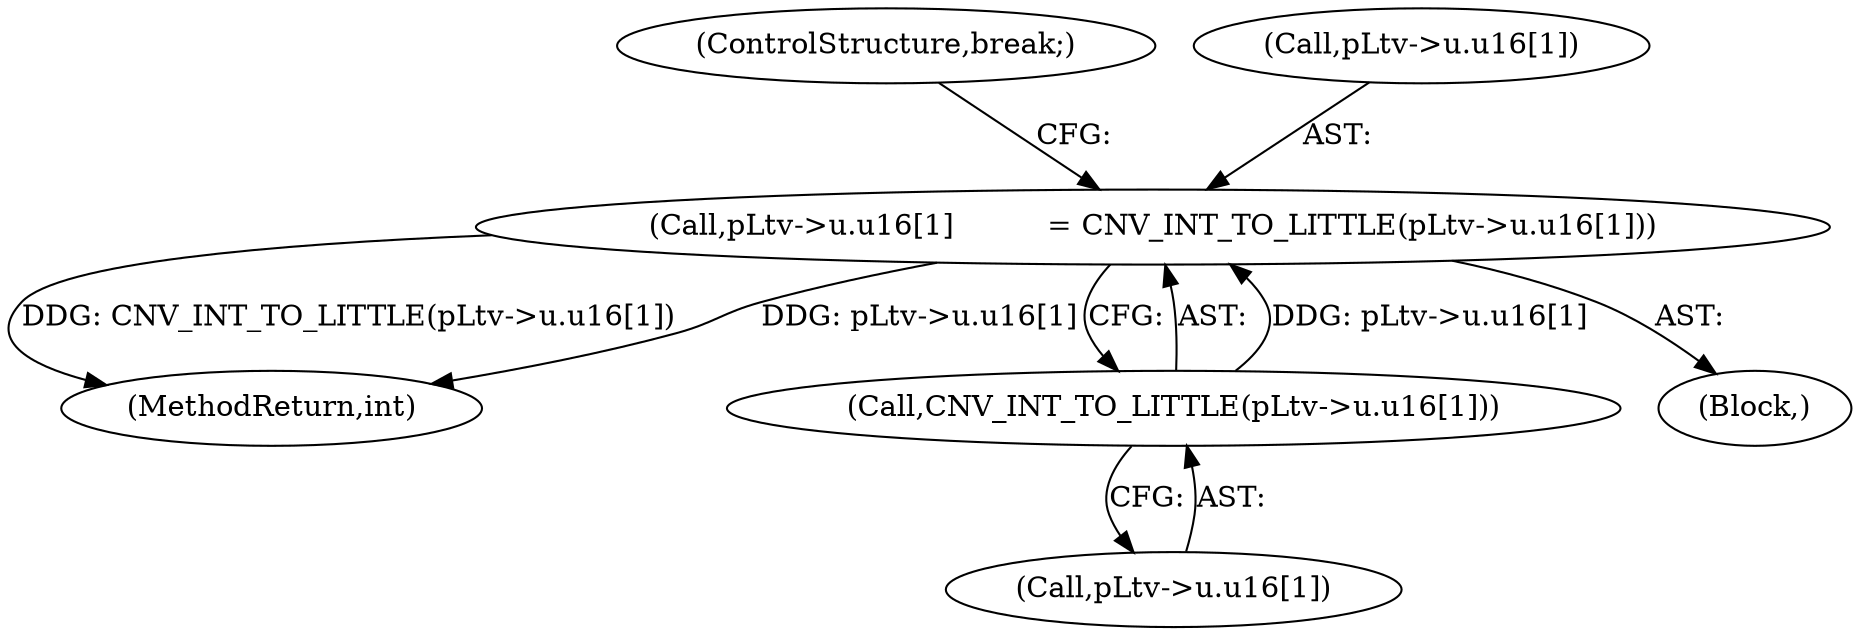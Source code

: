 digraph "0_linux_b5e2f339865fb443107e5b10603e53bbc92dc054_0@pointer" {
"1001526" [label="(Call,pLtv->u.u16[1]          = CNV_INT_TO_LITTLE(pLtv->u.u16[1]))"];
"1001534" [label="(Call,CNV_INT_TO_LITTLE(pLtv->u.u16[1]))"];
"1002520" [label="(MethodReturn,int)"];
"1001526" [label="(Call,pLtv->u.u16[1]          = CNV_INT_TO_LITTLE(pLtv->u.u16[1]))"];
"1001542" [label="(ControlStructure,break;)"];
"1001535" [label="(Call,pLtv->u.u16[1])"];
"1001534" [label="(Call,CNV_INT_TO_LITTLE(pLtv->u.u16[1]))"];
"1000412" [label="(Block,)"];
"1001527" [label="(Call,pLtv->u.u16[1])"];
"1001526" -> "1000412"  [label="AST: "];
"1001526" -> "1001534"  [label="CFG: "];
"1001527" -> "1001526"  [label="AST: "];
"1001534" -> "1001526"  [label="AST: "];
"1001542" -> "1001526"  [label="CFG: "];
"1001526" -> "1002520"  [label="DDG: CNV_INT_TO_LITTLE(pLtv->u.u16[1])"];
"1001526" -> "1002520"  [label="DDG: pLtv->u.u16[1]"];
"1001534" -> "1001526"  [label="DDG: pLtv->u.u16[1]"];
"1001534" -> "1001535"  [label="CFG: "];
"1001535" -> "1001534"  [label="AST: "];
}
